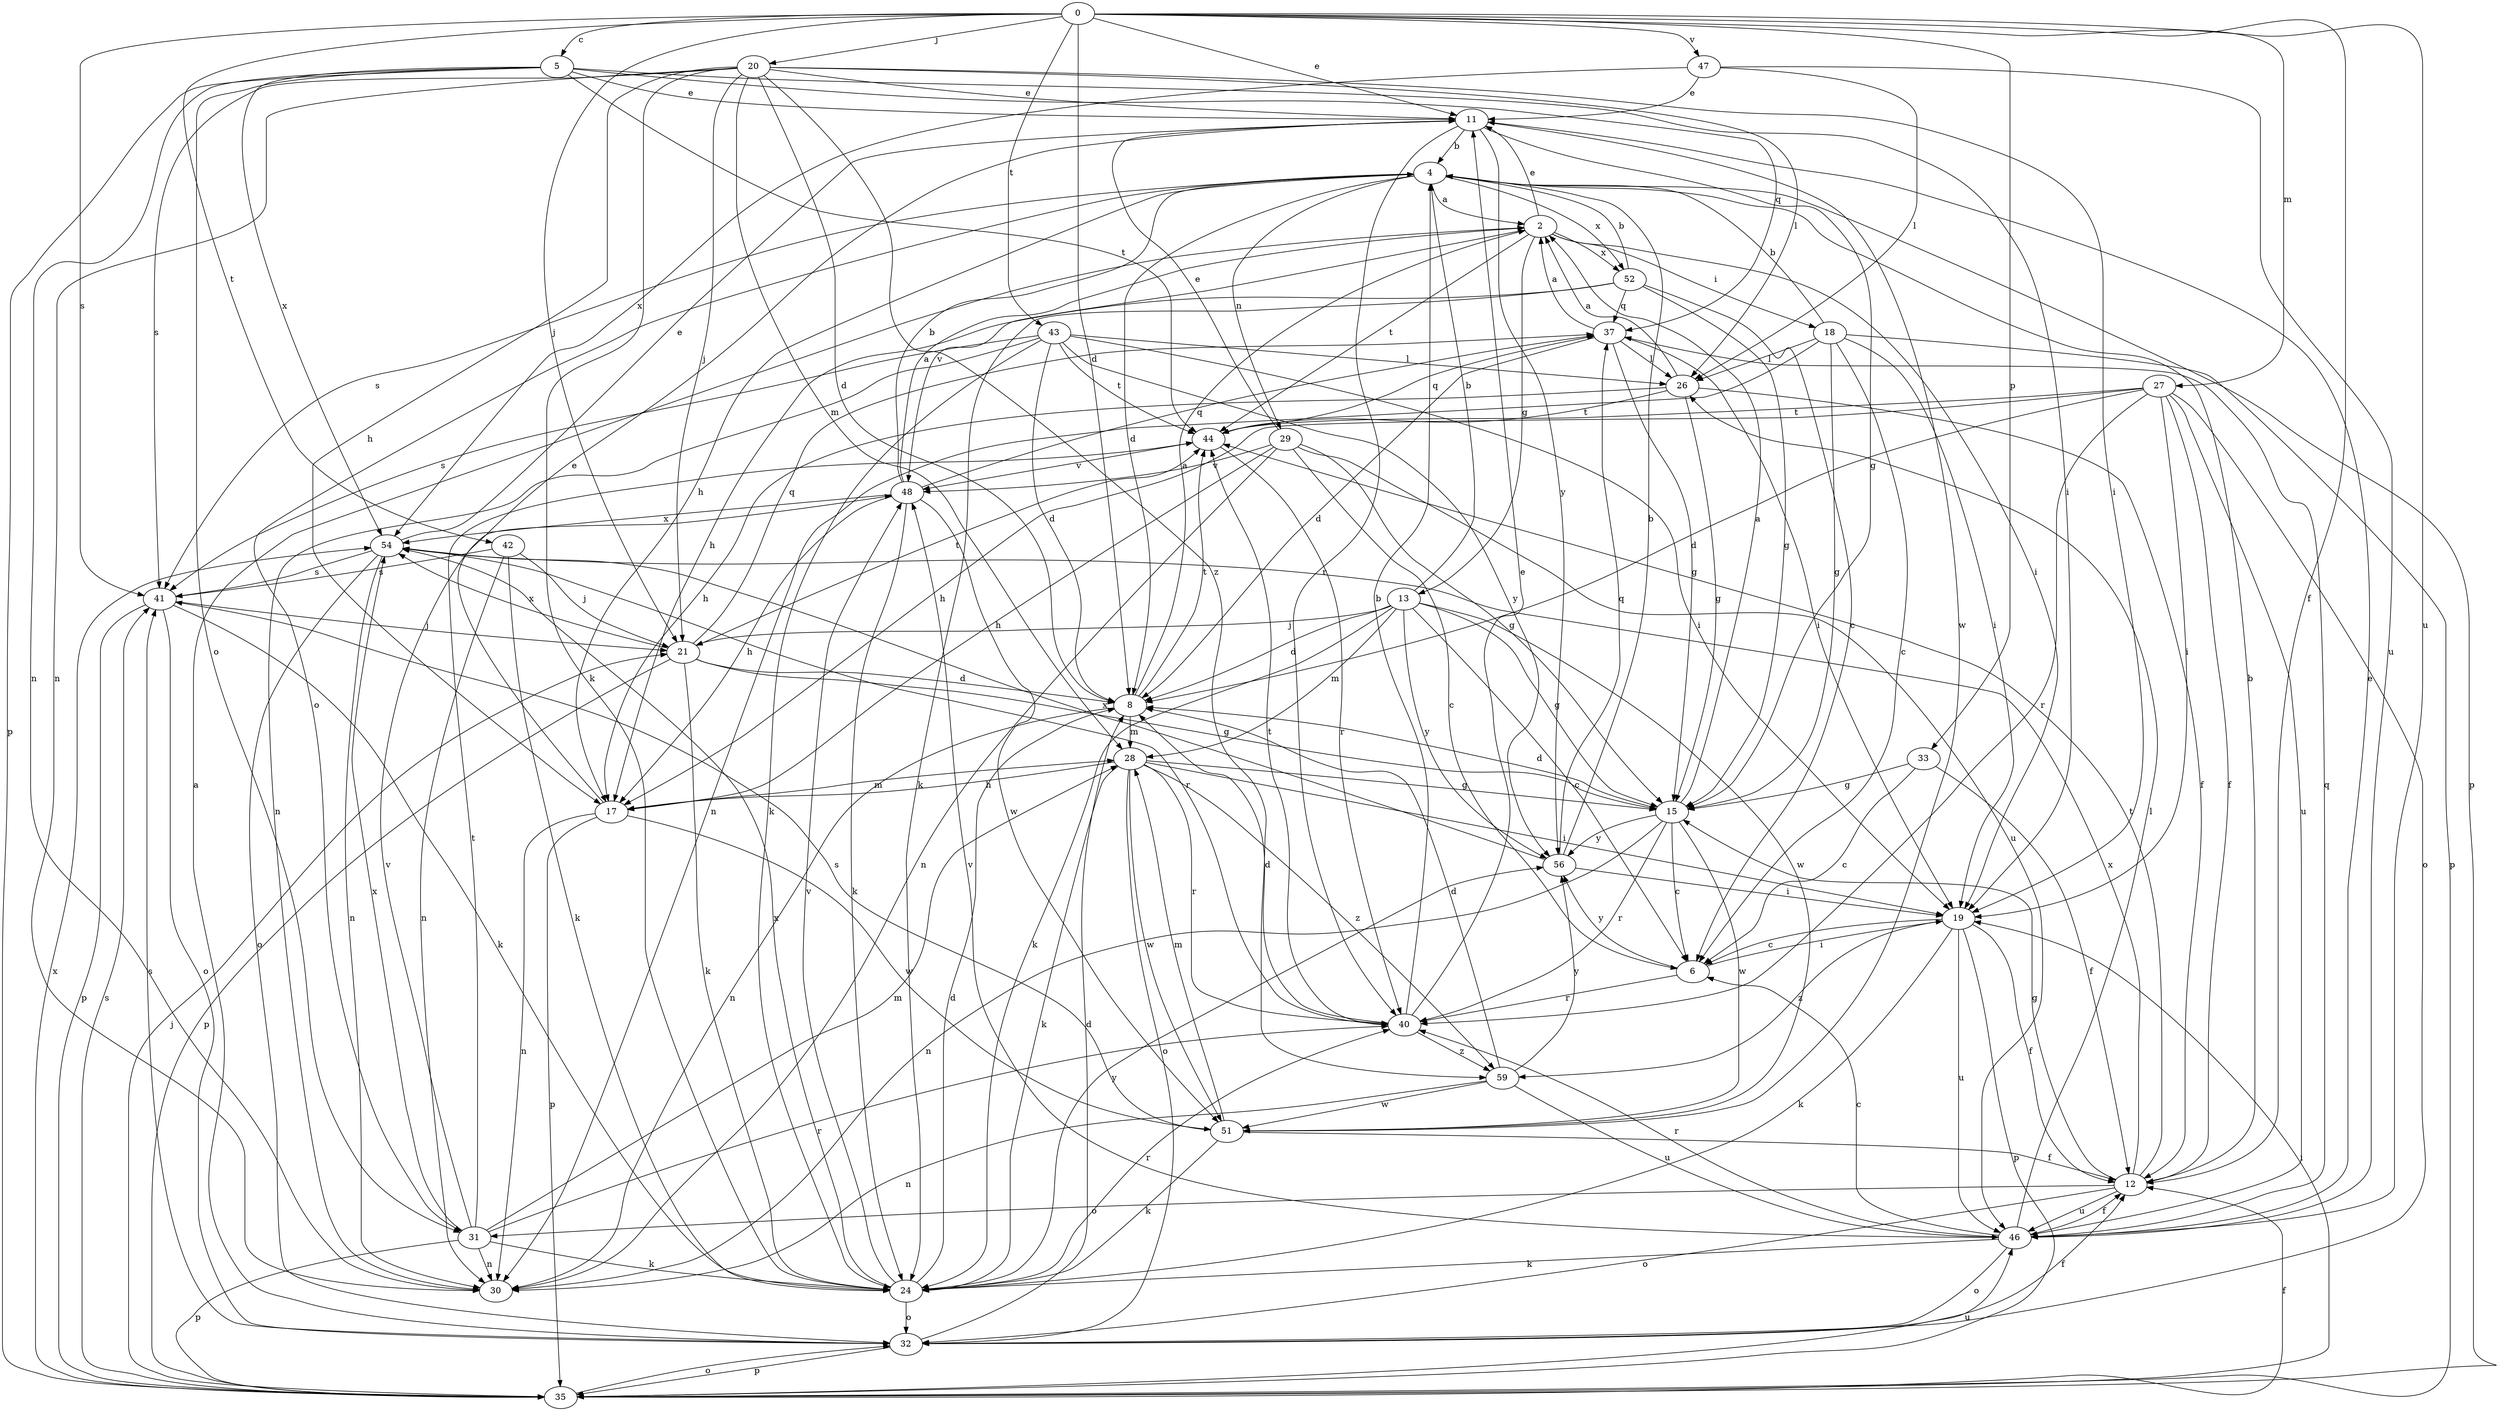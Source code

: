 strict digraph  {
0;
2;
4;
5;
6;
8;
11;
12;
13;
15;
17;
18;
19;
20;
21;
24;
26;
27;
28;
29;
30;
31;
32;
33;
35;
37;
40;
41;
42;
43;
44;
46;
47;
48;
51;
52;
54;
56;
59;
0 -> 5  [label=c];
0 -> 8  [label=d];
0 -> 11  [label=e];
0 -> 12  [label=f];
0 -> 20  [label=j];
0 -> 21  [label=j];
0 -> 27  [label=m];
0 -> 33  [label=p];
0 -> 41  [label=s];
0 -> 42  [label=t];
0 -> 43  [label=t];
0 -> 46  [label=u];
0 -> 47  [label=v];
2 -> 11  [label=e];
2 -> 13  [label=g];
2 -> 18  [label=i];
2 -> 19  [label=i];
2 -> 44  [label=t];
2 -> 48  [label=v];
2 -> 52  [label=x];
4 -> 2  [label=a];
4 -> 8  [label=d];
4 -> 17  [label=h];
4 -> 29  [label=n];
4 -> 31  [label=o];
4 -> 35  [label=p];
4 -> 41  [label=s];
4 -> 52  [label=x];
5 -> 11  [label=e];
5 -> 19  [label=i];
5 -> 30  [label=n];
5 -> 31  [label=o];
5 -> 35  [label=p];
5 -> 37  [label=q];
5 -> 44  [label=t];
5 -> 54  [label=x];
6 -> 19  [label=i];
6 -> 40  [label=r];
6 -> 56  [label=y];
8 -> 2  [label=a];
8 -> 28  [label=m];
8 -> 30  [label=n];
8 -> 44  [label=t];
11 -> 4  [label=b];
11 -> 15  [label=g];
11 -> 40  [label=r];
11 -> 51  [label=w];
11 -> 56  [label=y];
12 -> 4  [label=b];
12 -> 15  [label=g];
12 -> 31  [label=o];
12 -> 32  [label=o];
12 -> 44  [label=t];
12 -> 46  [label=u];
12 -> 54  [label=x];
13 -> 4  [label=b];
13 -> 6  [label=c];
13 -> 8  [label=d];
13 -> 15  [label=g];
13 -> 21  [label=j];
13 -> 24  [label=k];
13 -> 28  [label=m];
13 -> 51  [label=w];
13 -> 56  [label=y];
15 -> 2  [label=a];
15 -> 6  [label=c];
15 -> 8  [label=d];
15 -> 30  [label=n];
15 -> 40  [label=r];
15 -> 51  [label=w];
15 -> 56  [label=y];
17 -> 11  [label=e];
17 -> 28  [label=m];
17 -> 30  [label=n];
17 -> 35  [label=p];
17 -> 51  [label=w];
18 -> 4  [label=b];
18 -> 6  [label=c];
18 -> 15  [label=g];
18 -> 19  [label=i];
18 -> 26  [label=l];
18 -> 30  [label=n];
18 -> 35  [label=p];
19 -> 6  [label=c];
19 -> 12  [label=f];
19 -> 24  [label=k];
19 -> 35  [label=p];
19 -> 46  [label=u];
19 -> 59  [label=z];
20 -> 8  [label=d];
20 -> 11  [label=e];
20 -> 17  [label=h];
20 -> 19  [label=i];
20 -> 21  [label=j];
20 -> 24  [label=k];
20 -> 26  [label=l];
20 -> 28  [label=m];
20 -> 30  [label=n];
20 -> 41  [label=s];
20 -> 59  [label=z];
21 -> 8  [label=d];
21 -> 15  [label=g];
21 -> 24  [label=k];
21 -> 35  [label=p];
21 -> 37  [label=q];
21 -> 44  [label=t];
21 -> 54  [label=x];
24 -> 8  [label=d];
24 -> 32  [label=o];
24 -> 40  [label=r];
24 -> 48  [label=v];
24 -> 54  [label=x];
24 -> 56  [label=y];
26 -> 2  [label=a];
26 -> 12  [label=f];
26 -> 15  [label=g];
26 -> 17  [label=h];
26 -> 44  [label=t];
27 -> 8  [label=d];
27 -> 12  [label=f];
27 -> 17  [label=h];
27 -> 19  [label=i];
27 -> 32  [label=o];
27 -> 40  [label=r];
27 -> 44  [label=t];
27 -> 46  [label=u];
28 -> 15  [label=g];
28 -> 17  [label=h];
28 -> 19  [label=i];
28 -> 24  [label=k];
28 -> 32  [label=o];
28 -> 40  [label=r];
28 -> 51  [label=w];
28 -> 59  [label=z];
29 -> 6  [label=c];
29 -> 11  [label=e];
29 -> 15  [label=g];
29 -> 17  [label=h];
29 -> 30  [label=n];
29 -> 46  [label=u];
29 -> 48  [label=v];
31 -> 24  [label=k];
31 -> 28  [label=m];
31 -> 30  [label=n];
31 -> 35  [label=p];
31 -> 40  [label=r];
31 -> 44  [label=t];
31 -> 48  [label=v];
31 -> 54  [label=x];
32 -> 2  [label=a];
32 -> 8  [label=d];
32 -> 12  [label=f];
32 -> 35  [label=p];
32 -> 41  [label=s];
33 -> 6  [label=c];
33 -> 12  [label=f];
33 -> 15  [label=g];
35 -> 12  [label=f];
35 -> 19  [label=i];
35 -> 21  [label=j];
35 -> 32  [label=o];
35 -> 41  [label=s];
35 -> 46  [label=u];
35 -> 54  [label=x];
37 -> 2  [label=a];
37 -> 8  [label=d];
37 -> 15  [label=g];
37 -> 19  [label=i];
37 -> 26  [label=l];
40 -> 4  [label=b];
40 -> 8  [label=d];
40 -> 11  [label=e];
40 -> 44  [label=t];
40 -> 59  [label=z];
41 -> 21  [label=j];
41 -> 24  [label=k];
41 -> 32  [label=o];
41 -> 35  [label=p];
42 -> 21  [label=j];
42 -> 24  [label=k];
42 -> 30  [label=n];
42 -> 41  [label=s];
43 -> 8  [label=d];
43 -> 19  [label=i];
43 -> 24  [label=k];
43 -> 26  [label=l];
43 -> 30  [label=n];
43 -> 41  [label=s];
43 -> 44  [label=t];
43 -> 56  [label=y];
44 -> 37  [label=q];
44 -> 40  [label=r];
44 -> 48  [label=v];
46 -> 6  [label=c];
46 -> 11  [label=e];
46 -> 12  [label=f];
46 -> 24  [label=k];
46 -> 26  [label=l];
46 -> 32  [label=o];
46 -> 37  [label=q];
46 -> 40  [label=r];
46 -> 48  [label=v];
47 -> 11  [label=e];
47 -> 26  [label=l];
47 -> 46  [label=u];
47 -> 54  [label=x];
48 -> 2  [label=a];
48 -> 4  [label=b];
48 -> 17  [label=h];
48 -> 24  [label=k];
48 -> 37  [label=q];
48 -> 51  [label=w];
48 -> 54  [label=x];
51 -> 12  [label=f];
51 -> 24  [label=k];
51 -> 28  [label=m];
51 -> 41  [label=s];
52 -> 4  [label=b];
52 -> 6  [label=c];
52 -> 15  [label=g];
52 -> 17  [label=h];
52 -> 24  [label=k];
52 -> 37  [label=q];
54 -> 11  [label=e];
54 -> 30  [label=n];
54 -> 32  [label=o];
54 -> 40  [label=r];
54 -> 41  [label=s];
56 -> 4  [label=b];
56 -> 19  [label=i];
56 -> 37  [label=q];
56 -> 54  [label=x];
59 -> 8  [label=d];
59 -> 30  [label=n];
59 -> 46  [label=u];
59 -> 51  [label=w];
59 -> 56  [label=y];
}
